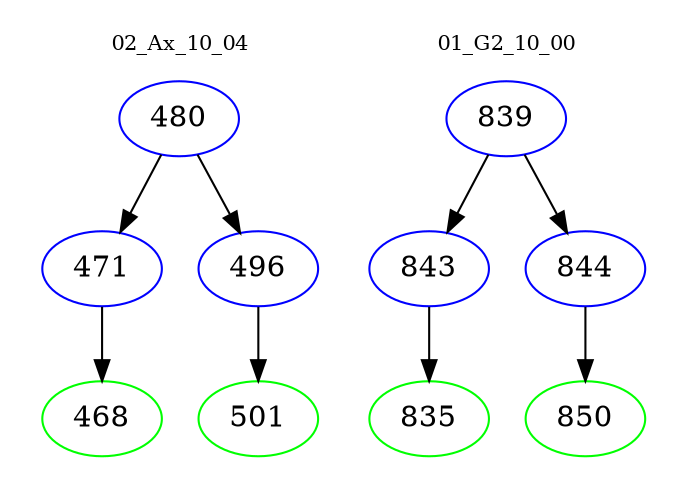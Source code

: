 digraph{
subgraph cluster_0 {
color = white
label = "02_Ax_10_04";
fontsize=10;
T0_480 [label="480", color="blue"]
T0_480 -> T0_471 [color="black"]
T0_471 [label="471", color="blue"]
T0_471 -> T0_468 [color="black"]
T0_468 [label="468", color="green"]
T0_480 -> T0_496 [color="black"]
T0_496 [label="496", color="blue"]
T0_496 -> T0_501 [color="black"]
T0_501 [label="501", color="green"]
}
subgraph cluster_1 {
color = white
label = "01_G2_10_00";
fontsize=10;
T1_839 [label="839", color="blue"]
T1_839 -> T1_843 [color="black"]
T1_843 [label="843", color="blue"]
T1_843 -> T1_835 [color="black"]
T1_835 [label="835", color="green"]
T1_839 -> T1_844 [color="black"]
T1_844 [label="844", color="blue"]
T1_844 -> T1_850 [color="black"]
T1_850 [label="850", color="green"]
}
}
